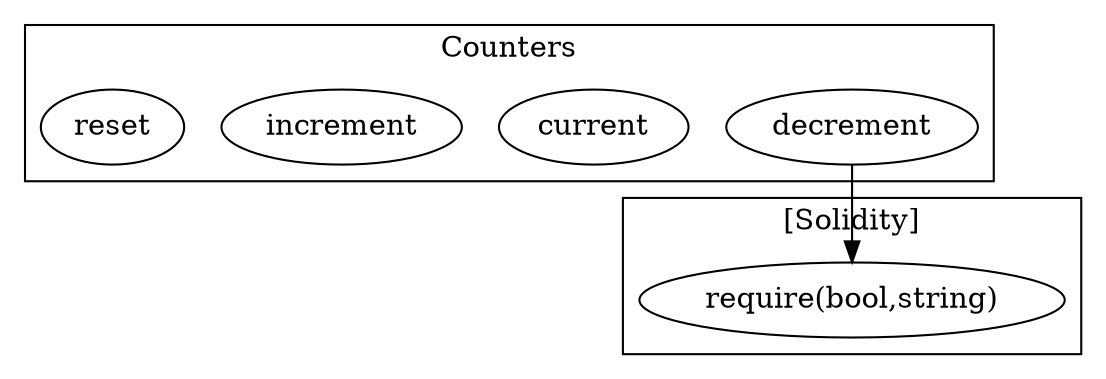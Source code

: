 strict digraph {
subgraph cluster_2257_Counters {
label = "Counters"
"2257_decrement" [label="decrement"]
"2257_current" [label="current"]
"2257_increment" [label="increment"]
"2257_reset" [label="reset"]
}subgraph cluster_solidity {
label = "[Solidity]"
"require(bool,string)" 
"2257_decrement" -> "require(bool,string)"
}
}